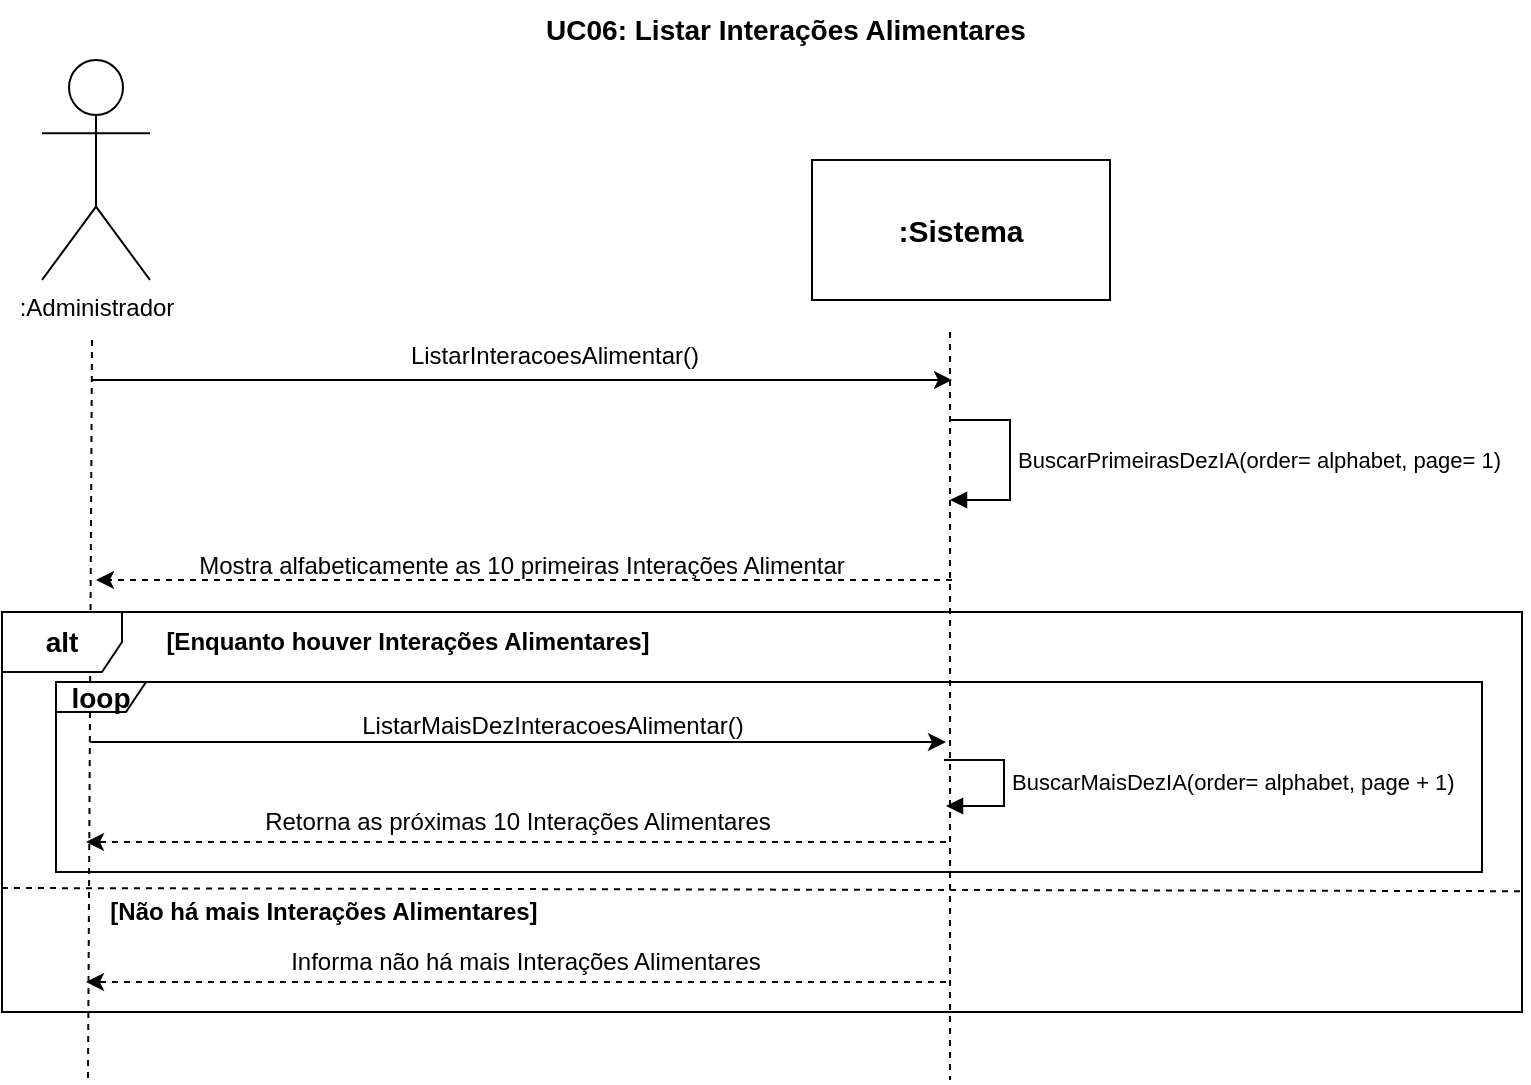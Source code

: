 <mxfile version="22.0.2" type="device">
  <diagram name="Page-1" id="5ZZPXkkkmvZoAoPfYjoD">
    <mxGraphModel dx="1098" dy="820" grid="1" gridSize="10" guides="1" tooltips="1" connect="1" arrows="1" fold="1" page="1" pageScale="1" pageWidth="827" pageHeight="1169" math="0" shadow="0">
      <root>
        <mxCell id="0" />
        <mxCell id="1" parent="0" />
        <mxCell id="P1hcf5iz_HZhvlH5lLM3-1" value="UC06: Listar Interações Alimentares" style="text;html=1;strokeColor=none;fillColor=none;align=center;verticalAlign=middle;whiteSpace=wrap;rounded=0;fontSize=14;fontStyle=1" parent="1" vertex="1">
          <mxGeometry x="298.5" y="10" width="246" height="30" as="geometry" />
        </mxCell>
        <mxCell id="P1hcf5iz_HZhvlH5lLM3-2" value=":Administrador" style="shape=umlActor;verticalLabelPosition=bottom;verticalAlign=top;html=1;outlineConnect=0;" parent="1" vertex="1">
          <mxGeometry x="50" y="40" width="54" height="110" as="geometry" />
        </mxCell>
        <mxCell id="P1hcf5iz_HZhvlH5lLM3-3" value=":Sistema" style="rounded=0;whiteSpace=wrap;html=1;strokeWidth=1;fontSize=15;fontStyle=1" parent="1" vertex="1">
          <mxGeometry x="435" y="90" width="149" height="70" as="geometry" />
        </mxCell>
        <mxCell id="P1hcf5iz_HZhvlH5lLM3-4" value="" style="endArrow=none;dashed=1;html=1;rounded=0;" parent="1" edge="1">
          <mxGeometry width="50" height="50" relative="1" as="geometry">
            <mxPoint x="75" y="180" as="sourcePoint" />
            <mxPoint x="73" y="550" as="targetPoint" />
          </mxGeometry>
        </mxCell>
        <mxCell id="P1hcf5iz_HZhvlH5lLM3-5" value="" style="endArrow=none;dashed=1;html=1;rounded=0;" parent="1" edge="1">
          <mxGeometry width="50" height="50" relative="1" as="geometry">
            <mxPoint x="504" y="176" as="sourcePoint" />
            <mxPoint x="504" y="550" as="targetPoint" />
          </mxGeometry>
        </mxCell>
        <mxCell id="P1hcf5iz_HZhvlH5lLM3-6" value="" style="endArrow=classic;html=1;rounded=0;" parent="1" edge="1">
          <mxGeometry width="50" height="50" relative="1" as="geometry">
            <mxPoint x="75" y="200" as="sourcePoint" />
            <mxPoint x="505" y="200" as="targetPoint" />
          </mxGeometry>
        </mxCell>
        <mxCell id="P1hcf5iz_HZhvlH5lLM3-7" value="ListarInteracoesAlimentar()" style="text;html=1;strokeColor=none;fillColor=none;align=center;verticalAlign=middle;whiteSpace=wrap;rounded=0;" parent="1" vertex="1">
          <mxGeometry x="219" y="173" width="175" height="30" as="geometry" />
        </mxCell>
        <mxCell id="P1hcf5iz_HZhvlH5lLM3-13" value="" style="endArrow=classic;html=1;rounded=0;dashed=1;" parent="1" edge="1">
          <mxGeometry width="50" height="50" relative="1" as="geometry">
            <mxPoint x="505" y="300" as="sourcePoint" />
            <mxPoint x="77" y="300" as="targetPoint" />
          </mxGeometry>
        </mxCell>
        <mxCell id="P1hcf5iz_HZhvlH5lLM3-14" value="Mostra alfabeticamente as 10 primeiras Interações Alimentar" style="text;html=1;strokeColor=none;fillColor=none;align=center;verticalAlign=middle;whiteSpace=wrap;rounded=0;" parent="1" vertex="1">
          <mxGeometry x="120" y="278" width="340" height="30" as="geometry" />
        </mxCell>
        <mxCell id="P1hcf5iz_HZhvlH5lLM3-18" value="[Não há mais Interações Alimentares]" style="text;html=1;strokeColor=none;fillColor=none;align=center;verticalAlign=middle;whiteSpace=wrap;rounded=0;fontStyle=1;fontSize=12;" parent="1" vertex="1">
          <mxGeometry x="81" y="451" width="220" height="30" as="geometry" />
        </mxCell>
        <mxCell id="P1hcf5iz_HZhvlH5lLM3-29" value="BuscarPrimeirasDezIA(order= alphabet, page= 1)" style="html=1;align=left;spacingLeft=2;endArrow=block;rounded=0;edgeStyle=orthogonalEdgeStyle;curved=0;rounded=0;" parent="1" edge="1">
          <mxGeometry relative="1" as="geometry">
            <mxPoint x="504" y="220" as="sourcePoint" />
            <Array as="points">
              <mxPoint x="534" y="220" />
              <mxPoint x="534" y="260" />
              <mxPoint x="509" y="260" />
            </Array>
            <mxPoint x="504" y="260" as="targetPoint" />
            <mxPoint as="offset" />
          </mxGeometry>
        </mxCell>
        <mxCell id="3bkkWwgcZRyBn6nYLeW7-12" value="&lt;b&gt;&lt;font style=&quot;font-size: 14px;&quot;&gt;alt&lt;/font&gt;&lt;/b&gt;" style="shape=umlFrame;whiteSpace=wrap;html=1;pointerEvents=0;" vertex="1" parent="1">
          <mxGeometry x="30" y="316" width="760" height="200" as="geometry" />
        </mxCell>
        <mxCell id="3bkkWwgcZRyBn6nYLeW7-13" value="" style="endArrow=classic;html=1;rounded=0;" edge="1" parent="1">
          <mxGeometry width="50" height="50" relative="1" as="geometry">
            <mxPoint x="74" y="381" as="sourcePoint" />
            <mxPoint x="502" y="381" as="targetPoint" />
          </mxGeometry>
        </mxCell>
        <mxCell id="3bkkWwgcZRyBn6nYLeW7-14" value="ListarMaisDezInteracoesAlimentar()" style="text;html=1;strokeColor=none;fillColor=none;align=center;verticalAlign=middle;whiteSpace=wrap;rounded=0;" vertex="1" parent="1">
          <mxGeometry x="204" y="358" width="203" height="30" as="geometry" />
        </mxCell>
        <mxCell id="3bkkWwgcZRyBn6nYLeW7-15" value="" style="endArrow=classic;html=1;rounded=0;dashed=1;" edge="1" parent="1">
          <mxGeometry width="50" height="50" relative="1" as="geometry">
            <mxPoint x="502" y="431" as="sourcePoint" />
            <mxPoint x="72" y="431" as="targetPoint" />
          </mxGeometry>
        </mxCell>
        <mxCell id="3bkkWwgcZRyBn6nYLeW7-16" value="BuscarMaisDezIA(order= alphabet, page + 1)" style="html=1;align=left;spacingLeft=2;endArrow=block;rounded=0;edgeStyle=orthogonalEdgeStyle;curved=0;rounded=0;" edge="1" parent="1">
          <mxGeometry relative="1" as="geometry">
            <mxPoint x="501" y="390" as="sourcePoint" />
            <Array as="points">
              <mxPoint x="531" y="390" />
              <mxPoint x="531" y="413" />
            </Array>
            <mxPoint x="502" y="413" as="targetPoint" />
          </mxGeometry>
        </mxCell>
        <mxCell id="3bkkWwgcZRyBn6nYLeW7-17" value="[Enquanto houver Interações Alimentares]" style="text;html=1;strokeColor=none;fillColor=none;align=center;verticalAlign=middle;whiteSpace=wrap;rounded=0;fontStyle=1;fontSize=12;" vertex="1" parent="1">
          <mxGeometry x="107" y="316" width="252" height="30" as="geometry" />
        </mxCell>
        <mxCell id="3bkkWwgcZRyBn6nYLeW7-18" value="&lt;b&gt;&lt;font style=&quot;font-size: 14px;&quot;&gt;loop&lt;/font&gt;&lt;/b&gt;" style="shape=umlFrame;whiteSpace=wrap;html=1;pointerEvents=0;width=45;height=15;" vertex="1" parent="1">
          <mxGeometry x="57" y="351" width="713" height="95" as="geometry" />
        </mxCell>
        <mxCell id="3bkkWwgcZRyBn6nYLeW7-19" value="" style="endArrow=none;dashed=1;html=1;rounded=0;exitX=0;exitY=0.69;exitDx=0;exitDy=0;exitPerimeter=0;entryX=1.002;entryY=0.698;entryDx=0;entryDy=0;entryPerimeter=0;" edge="1" parent="1" target="3bkkWwgcZRyBn6nYLeW7-12" source="3bkkWwgcZRyBn6nYLeW7-12">
          <mxGeometry width="50" height="50" relative="1" as="geometry">
            <mxPoint x="42.215" y="454.25" as="sourcePoint" />
            <mxPoint x="827.215" y="454.75" as="targetPoint" />
          </mxGeometry>
        </mxCell>
        <mxCell id="3bkkWwgcZRyBn6nYLeW7-20" value="Informa não há mais Interações Alimentares" style="text;html=1;strokeColor=none;fillColor=none;align=center;verticalAlign=middle;whiteSpace=wrap;rounded=0;" vertex="1" parent="1">
          <mxGeometry x="162" y="481" width="260" height="20" as="geometry" />
        </mxCell>
        <mxCell id="3bkkWwgcZRyBn6nYLeW7-21" value="" style="endArrow=classic;html=1;rounded=0;dashed=1;" edge="1" parent="1">
          <mxGeometry width="50" height="50" relative="1" as="geometry">
            <mxPoint x="502" y="501" as="sourcePoint" />
            <mxPoint x="72" y="501" as="targetPoint" />
          </mxGeometry>
        </mxCell>
        <mxCell id="3bkkWwgcZRyBn6nYLeW7-22" value="Retorna as próximas 10 Interações Alimentares" style="text;html=1;strokeColor=none;fillColor=none;align=center;verticalAlign=middle;whiteSpace=wrap;rounded=0;" vertex="1" parent="1">
          <mxGeometry x="108" y="406" width="360" height="30" as="geometry" />
        </mxCell>
      </root>
    </mxGraphModel>
  </diagram>
</mxfile>

